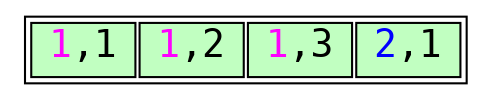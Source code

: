 // Example B-Tree graph
//
// Breadth-first order
//
// Start from root, go left to right
//
// Workflow:
//
// $ dot -T svg btree.dot -o btree.svg;

digraph nbtree {
graph [fontname = "monospace"];
node [shape = none,height=.1,fontname = "monospace",fontsize=18];
// Level 0 (leaf level)
leafnode_1[ label=<<table width="200">
                    <tr>
                        <td bgcolor='darkseagreen1' port="t2" width="50"><font color="magenta">1</font>,1</td>
                        <td bgcolor='darkseagreen1' port="t3" width="50"><font color="magenta">1</font>,2</td>
                        <td bgcolor='darkseagreen1' port="t4" width="50"><font color="magenta">1</font>,3</td>
                        <!-- <td align="center" border="0" bgcolor='white' port="t6">&#9986;</td> -->
                        <td bgcolor='darkseagreen1' port="t7" width="50"><font color="blue">2</font>,1</td>
                    </tr>
                </table>
               >
        ];
//Force alignment from root to internal to leaf levels:
//edge[style=invis];
//"rootnode":d1 -> "leafnode_2":t2
}
